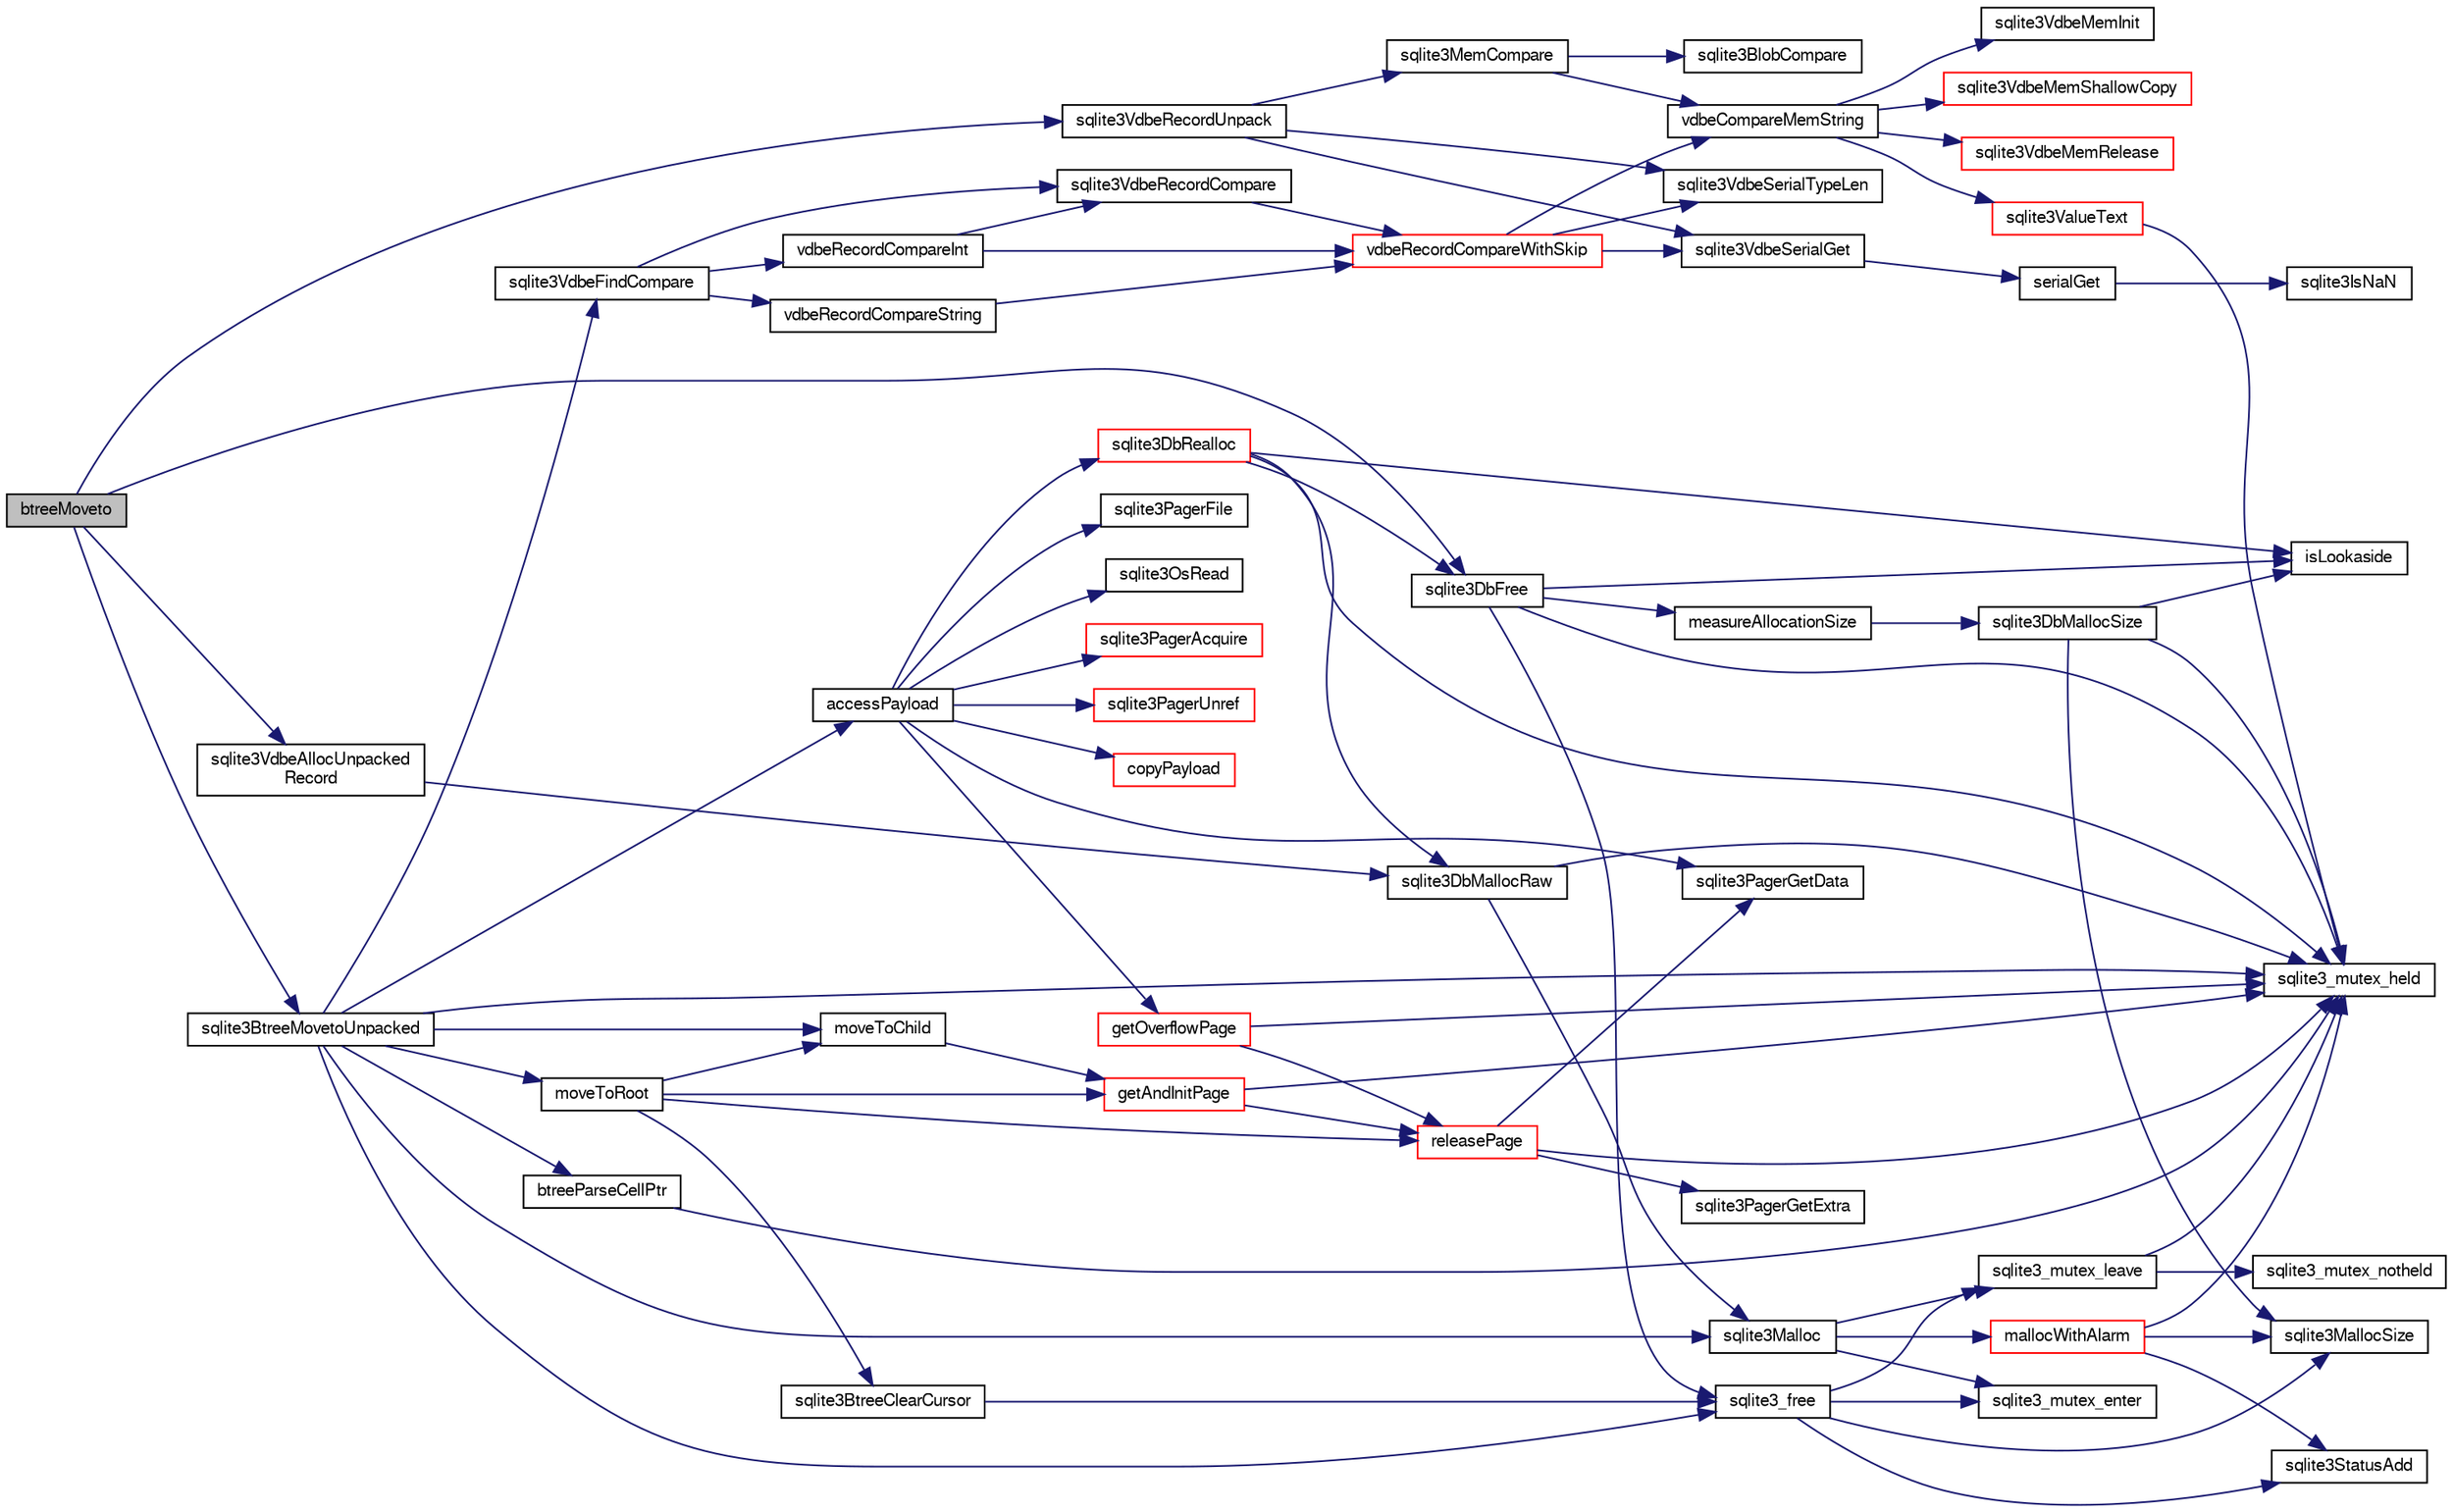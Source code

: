 digraph "btreeMoveto"
{
  edge [fontname="FreeSans",fontsize="10",labelfontname="FreeSans",labelfontsize="10"];
  node [fontname="FreeSans",fontsize="10",shape=record];
  rankdir="LR";
  Node28547 [label="btreeMoveto",height=0.2,width=0.4,color="black", fillcolor="grey75", style="filled", fontcolor="black"];
  Node28547 -> Node28548 [color="midnightblue",fontsize="10",style="solid",fontname="FreeSans"];
  Node28548 [label="sqlite3VdbeAllocUnpacked\lRecord",height=0.2,width=0.4,color="black", fillcolor="white", style="filled",URL="$sqlite3_8c.html#a473d7af9f383bad3155a618ff4f5bd2e"];
  Node28548 -> Node28549 [color="midnightblue",fontsize="10",style="solid",fontname="FreeSans"];
  Node28549 [label="sqlite3DbMallocRaw",height=0.2,width=0.4,color="black", fillcolor="white", style="filled",URL="$sqlite3_8c.html#abbe8be0cf7175e11ddc3e2218fad924e"];
  Node28549 -> Node28550 [color="midnightblue",fontsize="10",style="solid",fontname="FreeSans"];
  Node28550 [label="sqlite3_mutex_held",height=0.2,width=0.4,color="black", fillcolor="white", style="filled",URL="$sqlite3_8c.html#acf77da68932b6bc163c5e68547ecc3e7"];
  Node28549 -> Node28551 [color="midnightblue",fontsize="10",style="solid",fontname="FreeSans"];
  Node28551 [label="sqlite3Malloc",height=0.2,width=0.4,color="black", fillcolor="white", style="filled",URL="$sqlite3_8c.html#a361a2eaa846b1885f123abe46f5d8b2b"];
  Node28551 -> Node28552 [color="midnightblue",fontsize="10",style="solid",fontname="FreeSans"];
  Node28552 [label="sqlite3_mutex_enter",height=0.2,width=0.4,color="black", fillcolor="white", style="filled",URL="$sqlite3_8c.html#a1c12cde690bd89f104de5cbad12a6bf5"];
  Node28551 -> Node28553 [color="midnightblue",fontsize="10",style="solid",fontname="FreeSans"];
  Node28553 [label="mallocWithAlarm",height=0.2,width=0.4,color="red", fillcolor="white", style="filled",URL="$sqlite3_8c.html#ab070d5cf8e48ec8a6a43cf025d48598b"];
  Node28553 -> Node28550 [color="midnightblue",fontsize="10",style="solid",fontname="FreeSans"];
  Node28553 -> Node28559 [color="midnightblue",fontsize="10",style="solid",fontname="FreeSans"];
  Node28559 [label="sqlite3MallocSize",height=0.2,width=0.4,color="black", fillcolor="white", style="filled",URL="$sqlite3_8c.html#acf5d2a5f35270bafb050bd2def576955"];
  Node28553 -> Node28560 [color="midnightblue",fontsize="10",style="solid",fontname="FreeSans"];
  Node28560 [label="sqlite3StatusAdd",height=0.2,width=0.4,color="black", fillcolor="white", style="filled",URL="$sqlite3_8c.html#afa029f93586aeab4cc85360905dae9cd"];
  Node28551 -> Node28557 [color="midnightblue",fontsize="10",style="solid",fontname="FreeSans"];
  Node28557 [label="sqlite3_mutex_leave",height=0.2,width=0.4,color="black", fillcolor="white", style="filled",URL="$sqlite3_8c.html#a5838d235601dbd3c1fa993555c6bcc93"];
  Node28557 -> Node28550 [color="midnightblue",fontsize="10",style="solid",fontname="FreeSans"];
  Node28557 -> Node28558 [color="midnightblue",fontsize="10",style="solid",fontname="FreeSans"];
  Node28558 [label="sqlite3_mutex_notheld",height=0.2,width=0.4,color="black", fillcolor="white", style="filled",URL="$sqlite3_8c.html#a83967c837c1c000d3b5adcfaa688f5dc"];
  Node28547 -> Node28561 [color="midnightblue",fontsize="10",style="solid",fontname="FreeSans"];
  Node28561 [label="sqlite3VdbeRecordUnpack",height=0.2,width=0.4,color="black", fillcolor="white", style="filled",URL="$sqlite3_8c.html#a33dc4e6ab8c683f8c42b357da66328a0"];
  Node28561 -> Node28562 [color="midnightblue",fontsize="10",style="solid",fontname="FreeSans"];
  Node28562 [label="sqlite3VdbeSerialGet",height=0.2,width=0.4,color="black", fillcolor="white", style="filled",URL="$sqlite3_8c.html#a5b5cd74212a43cf693266f0b9badc469"];
  Node28562 -> Node28563 [color="midnightblue",fontsize="10",style="solid",fontname="FreeSans"];
  Node28563 [label="serialGet",height=0.2,width=0.4,color="black", fillcolor="white", style="filled",URL="$sqlite3_8c.html#a07f82bd181d15c1e1ba90a79c78dfd37"];
  Node28563 -> Node28564 [color="midnightblue",fontsize="10",style="solid",fontname="FreeSans"];
  Node28564 [label="sqlite3IsNaN",height=0.2,width=0.4,color="black", fillcolor="white", style="filled",URL="$sqlite3_8c.html#aed4d78203877c3486765ccbc7feebb50"];
  Node28561 -> Node28565 [color="midnightblue",fontsize="10",style="solid",fontname="FreeSans"];
  Node28565 [label="sqlite3VdbeSerialTypeLen",height=0.2,width=0.4,color="black", fillcolor="white", style="filled",URL="$sqlite3_8c.html#ab84b4c97560363d01a6044a954c7d4f4"];
  Node28561 -> Node28566 [color="midnightblue",fontsize="10",style="solid",fontname="FreeSans"];
  Node28566 [label="sqlite3MemCompare",height=0.2,width=0.4,color="black", fillcolor="white", style="filled",URL="$sqlite3_8c.html#a89fc02818dc8eb6be452ea408164b5e3"];
  Node28566 -> Node28567 [color="midnightblue",fontsize="10",style="solid",fontname="FreeSans"];
  Node28567 [label="vdbeCompareMemString",height=0.2,width=0.4,color="black", fillcolor="white", style="filled",URL="$sqlite3_8c.html#afc618ccf0c8dc5c4de68c35c8b1613c1"];
  Node28567 -> Node28568 [color="midnightblue",fontsize="10",style="solid",fontname="FreeSans"];
  Node28568 [label="sqlite3VdbeMemInit",height=0.2,width=0.4,color="black", fillcolor="white", style="filled",URL="$sqlite3_8c.html#a71744ecf3bbf078600c527fa96ef3360"];
  Node28567 -> Node28569 [color="midnightblue",fontsize="10",style="solid",fontname="FreeSans"];
  Node28569 [label="sqlite3VdbeMemShallowCopy",height=0.2,width=0.4,color="red", fillcolor="white", style="filled",URL="$sqlite3_8c.html#a507287d895706c681ed352775e726f6a"];
  Node28567 -> Node28578 [color="midnightblue",fontsize="10",style="solid",fontname="FreeSans"];
  Node28578 [label="sqlite3ValueText",height=0.2,width=0.4,color="red", fillcolor="white", style="filled",URL="$sqlite3_8c.html#ad567a94e52d1adf81f4857fdba00a59b"];
  Node28578 -> Node28550 [color="midnightblue",fontsize="10",style="solid",fontname="FreeSans"];
  Node28567 -> Node28683 [color="midnightblue",fontsize="10",style="solid",fontname="FreeSans"];
  Node28683 [label="sqlite3VdbeMemRelease",height=0.2,width=0.4,color="red", fillcolor="white", style="filled",URL="$sqlite3_8c.html#a90606361dbeba88159fd6ff03fcc10cc"];
  Node28566 -> Node28834 [color="midnightblue",fontsize="10",style="solid",fontname="FreeSans"];
  Node28834 [label="sqlite3BlobCompare",height=0.2,width=0.4,color="black", fillcolor="white", style="filled",URL="$sqlite3_8c.html#ab464c94c9aee65996ddb6ac4fcd47dc8"];
  Node28547 -> Node28572 [color="midnightblue",fontsize="10",style="solid",fontname="FreeSans"];
  Node28572 [label="sqlite3DbFree",height=0.2,width=0.4,color="black", fillcolor="white", style="filled",URL="$sqlite3_8c.html#ac70ab821a6607b4a1b909582dc37a069"];
  Node28572 -> Node28550 [color="midnightblue",fontsize="10",style="solid",fontname="FreeSans"];
  Node28572 -> Node28573 [color="midnightblue",fontsize="10",style="solid",fontname="FreeSans"];
  Node28573 [label="measureAllocationSize",height=0.2,width=0.4,color="black", fillcolor="white", style="filled",URL="$sqlite3_8c.html#a45731e644a22fdb756e2b6337224217a"];
  Node28573 -> Node28574 [color="midnightblue",fontsize="10",style="solid",fontname="FreeSans"];
  Node28574 [label="sqlite3DbMallocSize",height=0.2,width=0.4,color="black", fillcolor="white", style="filled",URL="$sqlite3_8c.html#aa397e5a8a03495203a0767abf0a71f86"];
  Node28574 -> Node28559 [color="midnightblue",fontsize="10",style="solid",fontname="FreeSans"];
  Node28574 -> Node28550 [color="midnightblue",fontsize="10",style="solid",fontname="FreeSans"];
  Node28574 -> Node28575 [color="midnightblue",fontsize="10",style="solid",fontname="FreeSans"];
  Node28575 [label="isLookaside",height=0.2,width=0.4,color="black", fillcolor="white", style="filled",URL="$sqlite3_8c.html#a770fa05ff9717b75e16f4d968a77b897"];
  Node28572 -> Node28575 [color="midnightblue",fontsize="10",style="solid",fontname="FreeSans"];
  Node28572 -> Node28576 [color="midnightblue",fontsize="10",style="solid",fontname="FreeSans"];
  Node28576 [label="sqlite3_free",height=0.2,width=0.4,color="black", fillcolor="white", style="filled",URL="$sqlite3_8c.html#a6552349e36a8a691af5487999ab09519"];
  Node28576 -> Node28552 [color="midnightblue",fontsize="10",style="solid",fontname="FreeSans"];
  Node28576 -> Node28560 [color="midnightblue",fontsize="10",style="solid",fontname="FreeSans"];
  Node28576 -> Node28559 [color="midnightblue",fontsize="10",style="solid",fontname="FreeSans"];
  Node28576 -> Node28557 [color="midnightblue",fontsize="10",style="solid",fontname="FreeSans"];
  Node28547 -> Node28835 [color="midnightblue",fontsize="10",style="solid",fontname="FreeSans"];
  Node28835 [label="sqlite3BtreeMovetoUnpacked",height=0.2,width=0.4,color="black", fillcolor="white", style="filled",URL="$sqlite3_8c.html#a6d0b5aed55d5e85a0a6bfcae169fe579"];
  Node28835 -> Node28550 [color="midnightblue",fontsize="10",style="solid",fontname="FreeSans"];
  Node28835 -> Node28836 [color="midnightblue",fontsize="10",style="solid",fontname="FreeSans"];
  Node28836 [label="sqlite3VdbeFindCompare",height=0.2,width=0.4,color="black", fillcolor="white", style="filled",URL="$sqlite3_8c.html#ad9c940db4ada13b5cafa9db531e0490f"];
  Node28836 -> Node28837 [color="midnightblue",fontsize="10",style="solid",fontname="FreeSans"];
  Node28837 [label="vdbeRecordCompareInt",height=0.2,width=0.4,color="black", fillcolor="white", style="filled",URL="$sqlite3_8c.html#a459104c31aa42ddf98d697d52e21270d"];
  Node28837 -> Node28838 [color="midnightblue",fontsize="10",style="solid",fontname="FreeSans"];
  Node28838 [label="sqlite3VdbeRecordCompare",height=0.2,width=0.4,color="black", fillcolor="white", style="filled",URL="$sqlite3_8c.html#a58c98706c7f8dd49c401c05bfe4932da"];
  Node28838 -> Node28839 [color="midnightblue",fontsize="10",style="solid",fontname="FreeSans"];
  Node28839 [label="vdbeRecordCompareWithSkip",height=0.2,width=0.4,color="red", fillcolor="white", style="filled",URL="$sqlite3_8c.html#a3e4bfdbbc6a8b6120c6df742e0720078"];
  Node28839 -> Node28565 [color="midnightblue",fontsize="10",style="solid",fontname="FreeSans"];
  Node28839 -> Node28562 [color="midnightblue",fontsize="10",style="solid",fontname="FreeSans"];
  Node28839 -> Node28567 [color="midnightblue",fontsize="10",style="solid",fontname="FreeSans"];
  Node28837 -> Node28839 [color="midnightblue",fontsize="10",style="solid",fontname="FreeSans"];
  Node28836 -> Node28842 [color="midnightblue",fontsize="10",style="solid",fontname="FreeSans"];
  Node28842 [label="vdbeRecordCompareString",height=0.2,width=0.4,color="black", fillcolor="white", style="filled",URL="$sqlite3_8c.html#af821a18a0284c3656bc001223fae440b"];
  Node28842 -> Node28839 [color="midnightblue",fontsize="10",style="solid",fontname="FreeSans"];
  Node28836 -> Node28838 [color="midnightblue",fontsize="10",style="solid",fontname="FreeSans"];
  Node28835 -> Node28843 [color="midnightblue",fontsize="10",style="solid",fontname="FreeSans"];
  Node28843 [label="moveToRoot",height=0.2,width=0.4,color="black", fillcolor="white", style="filled",URL="$sqlite3_8c.html#a2b8fb9bf88e10e7e4dedc8da64e7e956"];
  Node28843 -> Node28844 [color="midnightblue",fontsize="10",style="solid",fontname="FreeSans"];
  Node28844 [label="sqlite3BtreeClearCursor",height=0.2,width=0.4,color="black", fillcolor="white", style="filled",URL="$sqlite3_8c.html#ad53903979a58184b0d15593e6f98d9c5"];
  Node28844 -> Node28576 [color="midnightblue",fontsize="10",style="solid",fontname="FreeSans"];
  Node28843 -> Node28845 [color="midnightblue",fontsize="10",style="solid",fontname="FreeSans"];
  Node28845 [label="releasePage",height=0.2,width=0.4,color="red", fillcolor="white", style="filled",URL="$sqlite3_8c.html#a92c6fb14f9bcf117440c35116c26d6c4"];
  Node28845 -> Node28846 [color="midnightblue",fontsize="10",style="solid",fontname="FreeSans"];
  Node28846 [label="sqlite3PagerGetExtra",height=0.2,width=0.4,color="black", fillcolor="white", style="filled",URL="$sqlite3_8c.html#a48e879a6d20f06f27390973ab8d59bd7"];
  Node28845 -> Node28847 [color="midnightblue",fontsize="10",style="solid",fontname="FreeSans"];
  Node28847 [label="sqlite3PagerGetData",height=0.2,width=0.4,color="black", fillcolor="white", style="filled",URL="$sqlite3_8c.html#a9dd340e56fb4b7fad4df339595b8d8a2"];
  Node28845 -> Node28550 [color="midnightblue",fontsize="10",style="solid",fontname="FreeSans"];
  Node28843 -> Node28980 [color="midnightblue",fontsize="10",style="solid",fontname="FreeSans"];
  Node28980 [label="getAndInitPage",height=0.2,width=0.4,color="red", fillcolor="white", style="filled",URL="$sqlite3_8c.html#ae85122d12808231a8d58459440a405ab"];
  Node28980 -> Node28550 [color="midnightblue",fontsize="10",style="solid",fontname="FreeSans"];
  Node28980 -> Node28845 [color="midnightblue",fontsize="10",style="solid",fontname="FreeSans"];
  Node28843 -> Node28987 [color="midnightblue",fontsize="10",style="solid",fontname="FreeSans"];
  Node28987 [label="moveToChild",height=0.2,width=0.4,color="black", fillcolor="white", style="filled",URL="$sqlite3_8c.html#a1dbea539dd841af085ba1e1390922237"];
  Node28987 -> Node28980 [color="midnightblue",fontsize="10",style="solid",fontname="FreeSans"];
  Node28835 -> Node28986 [color="midnightblue",fontsize="10",style="solid",fontname="FreeSans"];
  Node28986 [label="btreeParseCellPtr",height=0.2,width=0.4,color="black", fillcolor="white", style="filled",URL="$sqlite3_8c.html#a1eba22ca0ddf563de0b29c64551c759f"];
  Node28986 -> Node28550 [color="midnightblue",fontsize="10",style="solid",fontname="FreeSans"];
  Node28835 -> Node28551 [color="midnightblue",fontsize="10",style="solid",fontname="FreeSans"];
  Node28835 -> Node28988 [color="midnightblue",fontsize="10",style="solid",fontname="FreeSans"];
  Node28988 [label="accessPayload",height=0.2,width=0.4,color="black", fillcolor="white", style="filled",URL="$sqlite3_8c.html#acf70e6d3cb6afd54d677b3dffb6959d2"];
  Node28988 -> Node28989 [color="midnightblue",fontsize="10",style="solid",fontname="FreeSans"];
  Node28989 [label="copyPayload",height=0.2,width=0.4,color="red", fillcolor="white", style="filled",URL="$sqlite3_8c.html#aedb2ad4326779a68bc8e012570bda430"];
  Node28988 -> Node28583 [color="midnightblue",fontsize="10",style="solid",fontname="FreeSans"];
  Node28583 [label="sqlite3DbRealloc",height=0.2,width=0.4,color="red", fillcolor="white", style="filled",URL="$sqlite3_8c.html#ae028f4902a9d29bcaf310ff289ee87dc"];
  Node28583 -> Node28550 [color="midnightblue",fontsize="10",style="solid",fontname="FreeSans"];
  Node28583 -> Node28549 [color="midnightblue",fontsize="10",style="solid",fontname="FreeSans"];
  Node28583 -> Node28575 [color="midnightblue",fontsize="10",style="solid",fontname="FreeSans"];
  Node28583 -> Node28572 [color="midnightblue",fontsize="10",style="solid",fontname="FreeSans"];
  Node28988 -> Node28990 [color="midnightblue",fontsize="10",style="solid",fontname="FreeSans"];
  Node28990 [label="getOverflowPage",height=0.2,width=0.4,color="red", fillcolor="white", style="filled",URL="$sqlite3_8c.html#af907f898e049d621e2c9dc1ed1d63cf4"];
  Node28990 -> Node28550 [color="midnightblue",fontsize="10",style="solid",fontname="FreeSans"];
  Node28990 -> Node28845 [color="midnightblue",fontsize="10",style="solid",fontname="FreeSans"];
  Node28988 -> Node28992 [color="midnightblue",fontsize="10",style="solid",fontname="FreeSans"];
  Node28992 [label="sqlite3PagerFile",height=0.2,width=0.4,color="black", fillcolor="white", style="filled",URL="$sqlite3_8c.html#a4994718ae281ffc714aa975c5b9b359d"];
  Node28988 -> Node28887 [color="midnightblue",fontsize="10",style="solid",fontname="FreeSans"];
  Node28887 [label="sqlite3OsRead",height=0.2,width=0.4,color="black", fillcolor="white", style="filled",URL="$sqlite3_8c.html#a98ef6b5ed82299d2efc0b5f9e41c877d"];
  Node28988 -> Node28948 [color="midnightblue",fontsize="10",style="solid",fontname="FreeSans"];
  Node28948 [label="sqlite3PagerAcquire",height=0.2,width=0.4,color="red", fillcolor="white", style="filled",URL="$sqlite3_8c.html#a22a53daafd2bd778cda390312651f994"];
  Node28988 -> Node28847 [color="midnightblue",fontsize="10",style="solid",fontname="FreeSans"];
  Node28988 -> Node28947 [color="midnightblue",fontsize="10",style="solid",fontname="FreeSans"];
  Node28947 [label="sqlite3PagerUnref",height=0.2,width=0.4,color="red", fillcolor="white", style="filled",URL="$sqlite3_8c.html#aa9d040b7f24a8a5d99bf96863b52cd15"];
  Node28835 -> Node28576 [color="midnightblue",fontsize="10",style="solid",fontname="FreeSans"];
  Node28835 -> Node28987 [color="midnightblue",fontsize="10",style="solid",fontname="FreeSans"];
}
